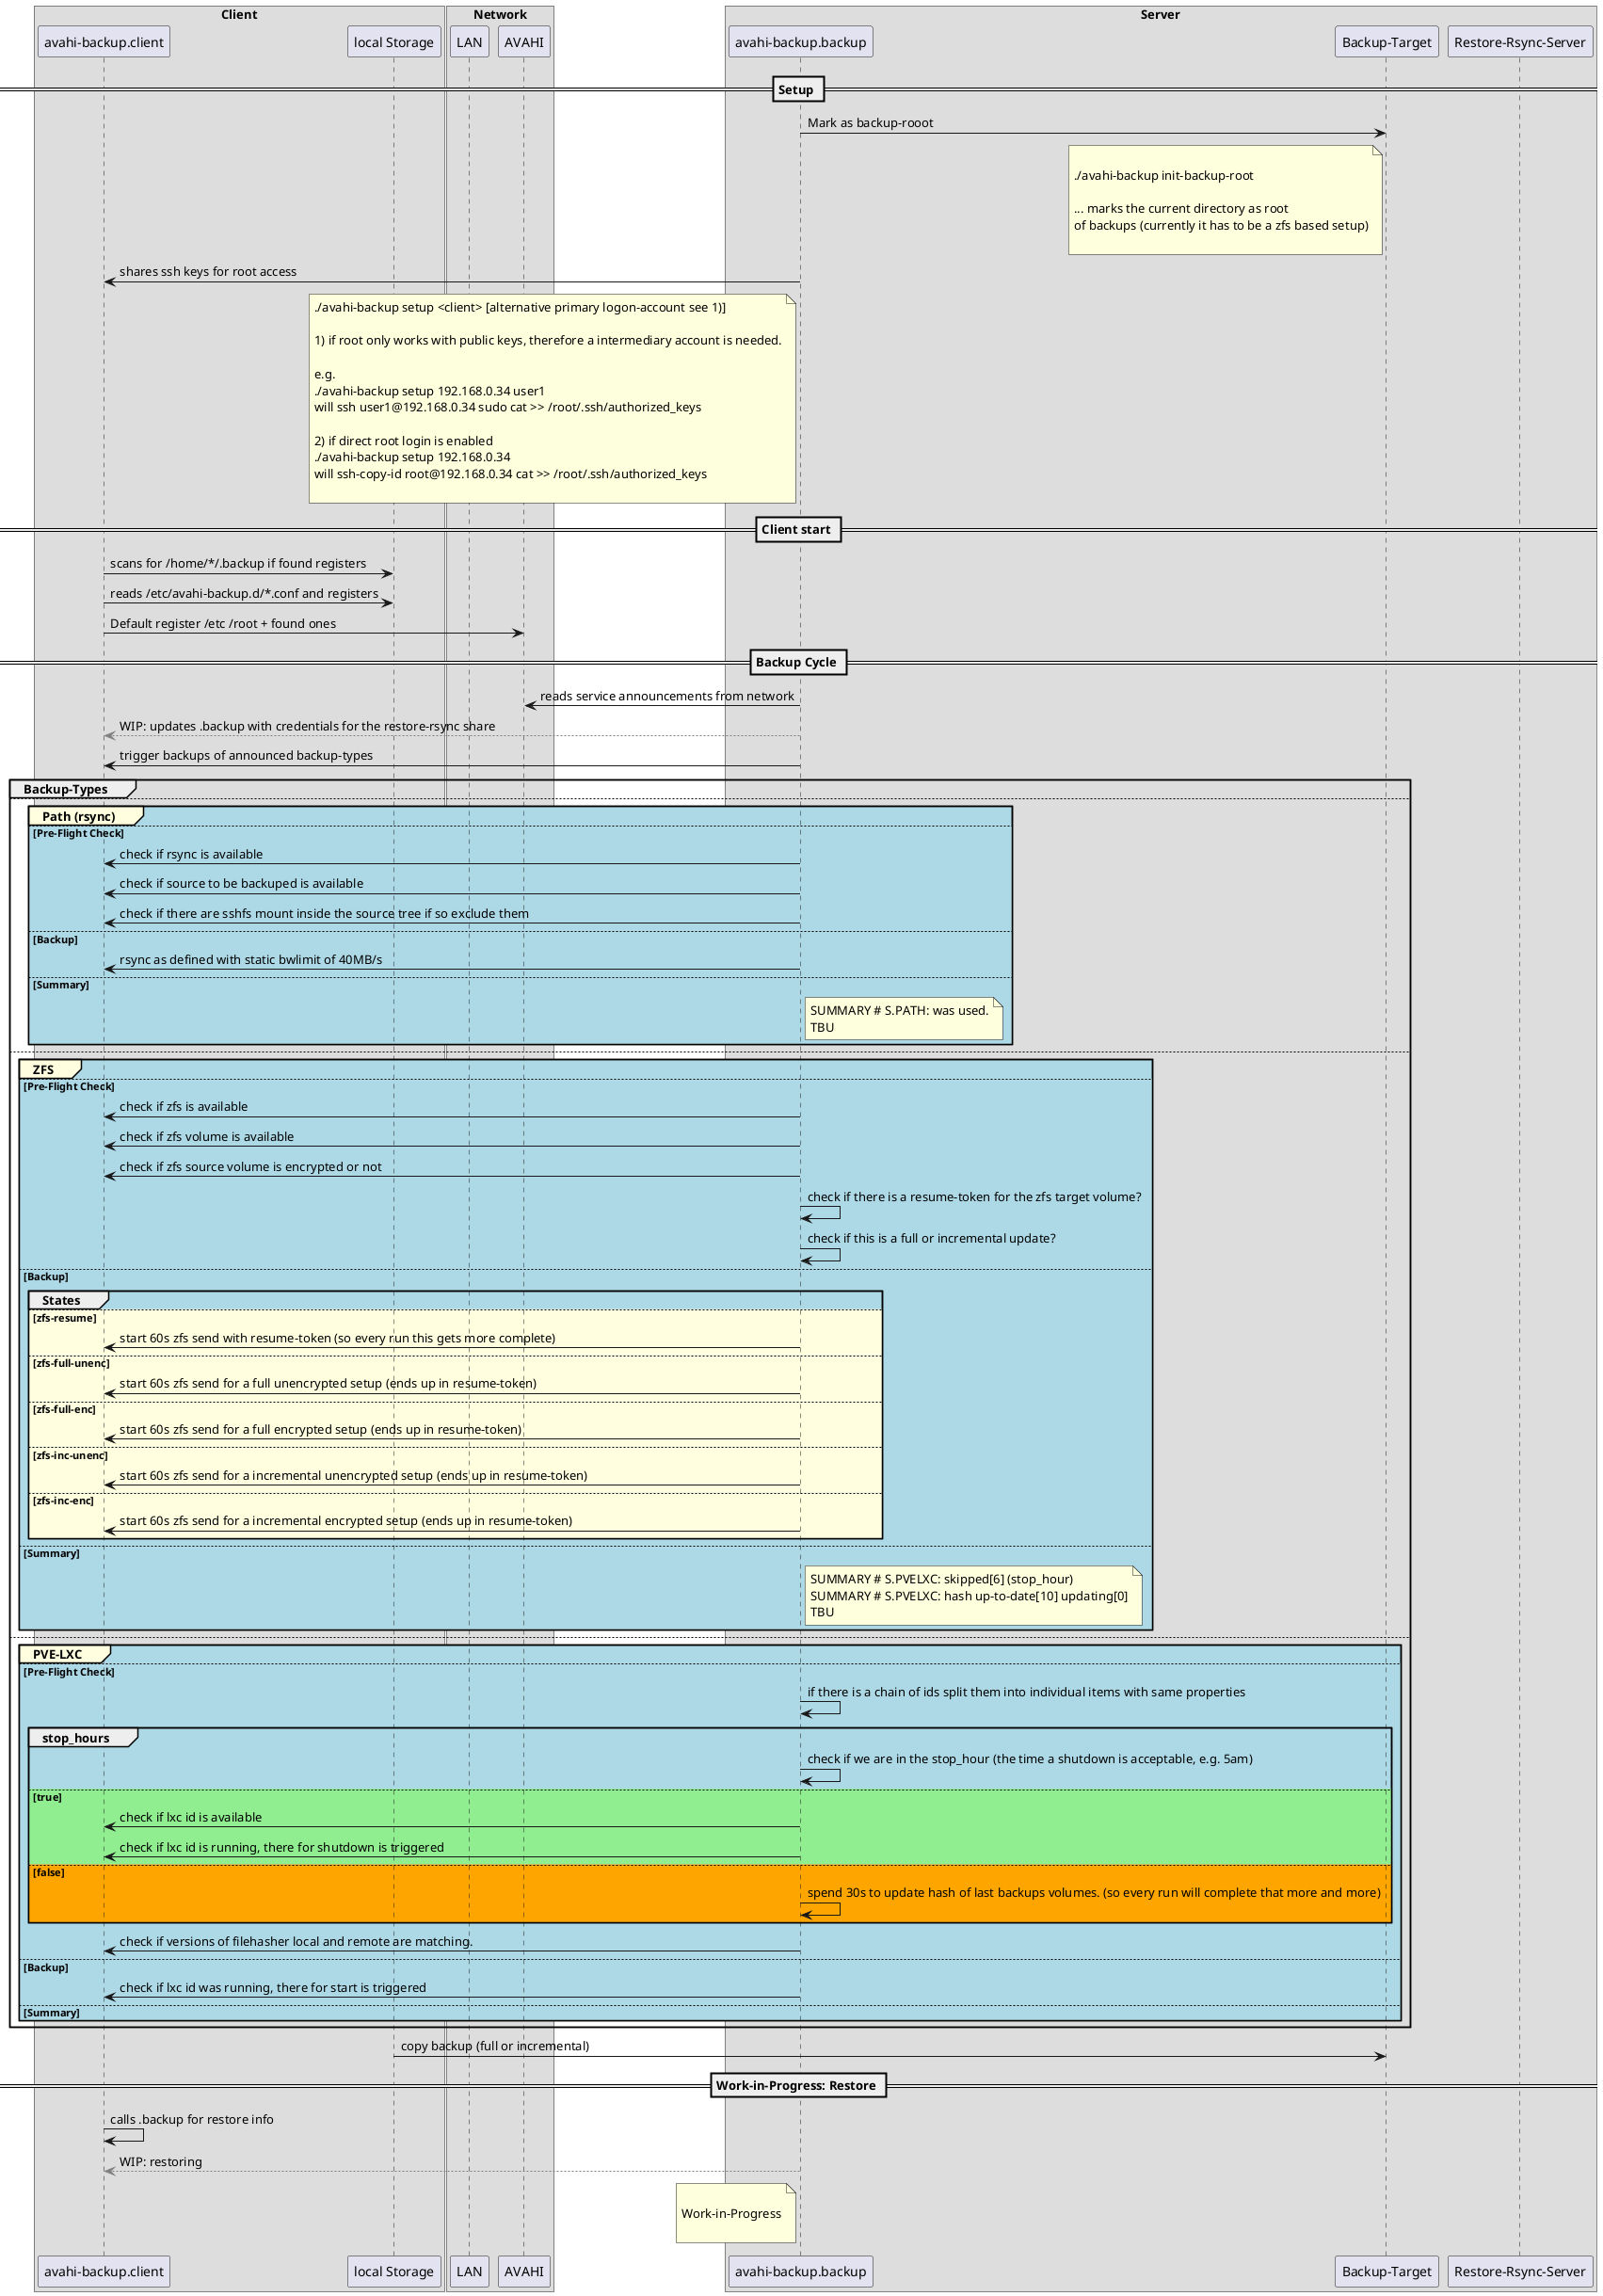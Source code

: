 @startuml 

box "Client"
   participant "avahi-backup.client" as client
   participant "local Storage" as local.storage
end box

box "Network"
   participant "LAN" as lan
   participant "AVAHI" as avahi.announcement
end box

box "Server"
   participant "avahi-backup.backup" as backup
   participant "Backup-Target" as backup.storage
   participant "Restore-Rsync-Server" as backup.restore
end box

== Setup ==

backup -> backup.storage: Mark as backup-rooot

note left of backup.storage

./avahi-backup init-backup-root

... marks the current directory as root 
of backups (currently it has to be a zfs based setup)

end note

backup -> client: shares ssh keys for root access

note left of backup
./avahi-backup setup <client> [alternative primary logon-account see 1)]

1) if root only works with public keys, therefore a intermediary account is needed.

e.g.
./avahi-backup setup 192.168.0.34 user1
will ssh user1@192.168.0.34 sudo cat >> /root/.ssh/authorized_keys

2) if direct root login is enabled
./avahi-backup setup 192.168.0.34
will ssh-copy-id root@192.168.0.34 cat >> /root/.ssh/authorized_keys

end note

== Client start ==

client -> local.storage: scans for /home/*/.backup if found registers
client -> local.storage: reads /etc/avahi-backup.d/*.conf and registers
client -> avahi.announcement: Default register /etc /root + found ones

== Backup Cycle ==

backup -> avahi.announcement: reads service announcements from network
backup -[#Grey]-> client: WIP: updates .backup with credentials for the restore-rsync share
backup -> client: trigger backups of announced backup-types

group Backup-Types

else

group#LightYellow #LightBlue Path (rsync)
else Pre-Flight Check

backup -> client: check if rsync is available
backup -> client: check if source to be backuped is available
backup -> client: check if there are sshfs mount inside the source tree if so exclude them

else Backup

backup -> client: rsync as defined with static bwlimit of 40MB/s

else Summary

note right of backup
SUMMARY # S.PATH: was used.
TBU
end note

end group

else 

group#LightYellow #LightBlue ZFS
else Pre-Flight Check

backup -> client: check if zfs is available
backup -> client: check if zfs volume is available
backup -> client: check if zfs source volume is encrypted or not

backup -> backup: check if there is a resume-token for the zfs target volume?
backup -> backup: check if this is a full or incremental update?

else Backup

group States

else #LightYellow zfs-resume

backup -> client: start 60s zfs send with resume-token (so every run this gets more complete)

else #LightYellow zfs-full-unenc

backup -> client: start 60s zfs send for a full unencrypted setup (ends up in resume-token)

else #LightYellow zfs-full-enc

backup -> client: start 60s zfs send for a full encrypted setup (ends up in resume-token)

else #LightYellow zfs-inc-unenc

backup -> client: start 60s zfs send for a incremental unencrypted setup (ends up in resume-token)

else #LightYellow zfs-inc-enc

backup -> client: start 60s zfs send for a incremental encrypted setup (ends up in resume-token)

end group

else Summary

note right of backup
SUMMARY # S.PVELXC: skipped[6] (stop_hour)
SUMMARY # S.PVELXC: hash up-to-date[10] updating[0]
TBU
end note



end group


else 

group#LightYellow #LightBlue PVE-LXC
else Pre-Flight Check

backup -> backup: if there is a chain of ids split them into individual items with same properties

group stop_hours

backup -> backup: check if we are in the stop_hour (the time a shutdown is acceptable, e.g. 5am)

else #LightGreen true

backup -> client: check if lxc id is available
backup -> client: check if lxc id is running, there for shutdown is triggered

else #Orange false

backup -> backup: spend 30s to update hash of last backups volumes. (so every run will complete that more and more)

end group

backup -> client: check if versions of filehasher local and remote are matching.

else Backup

backup -> client: check if lxc id was running, there for start is triggered

else Summary
end group

end group 

local.storage -> backup.storage: copy backup (full or incremental)


== Work-in-Progress: Restore ==

client -> client: calls .backup for restore info
backup -[#Grey]-> client: WIP: restoring 

note left of backup

Work-in-Progress

end note

@enduml

